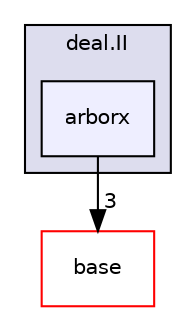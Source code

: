 digraph "include/deal.II/arborx" {
  compound=true
  node [ fontsize="10", fontname="Helvetica"];
  edge [ labelfontsize="10", labelfontname="Helvetica"];
  subgraph clusterdir_ee90d91a514b839c31faec7a1d916f67 {
    graph [ bgcolor="#ddddee", pencolor="black", label="deal.II" fontname="Helvetica", fontsize="10", URL="dir_ee90d91a514b839c31faec7a1d916f67.html"]
  dir_1d67e712b6b990530091fef3a06fd2cd [shape=box, label="arborx", style="filled", fillcolor="#eeeeff", pencolor="black", URL="dir_1d67e712b6b990530091fef3a06fd2cd.html"];
  }
  dir_90a2ad6518b731f1dc196d14153b8b6b [shape=box label="base" fillcolor="white" style="filled" color="red" URL="dir_90a2ad6518b731f1dc196d14153b8b6b.html"];
  dir_1d67e712b6b990530091fef3a06fd2cd->dir_90a2ad6518b731f1dc196d14153b8b6b [headlabel="3", labeldistance=1.5 headhref="dir_000067_000010.html"];
}
